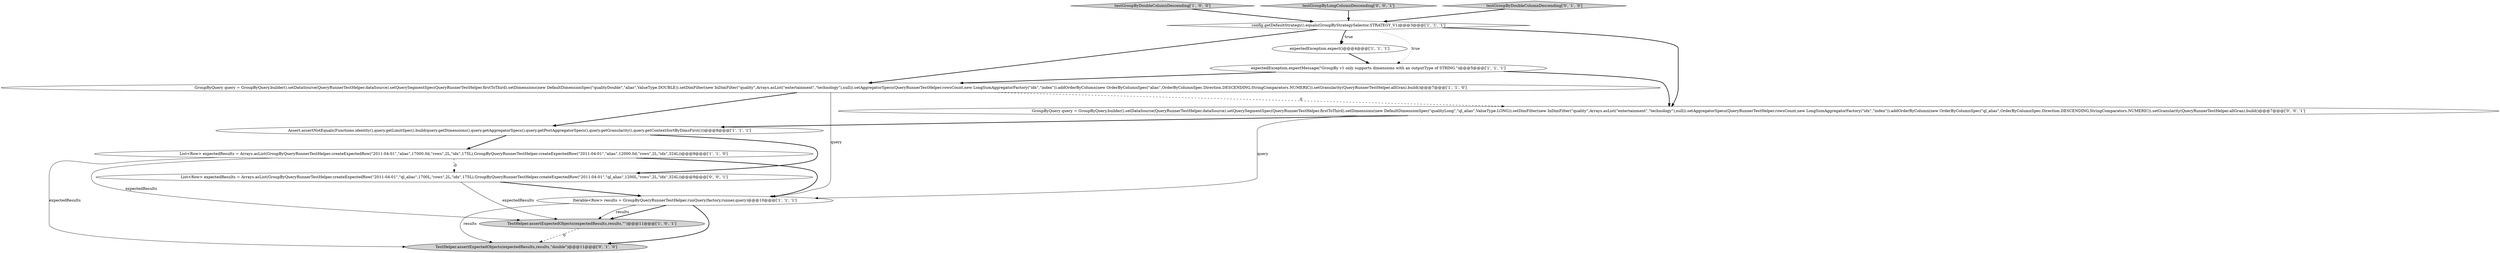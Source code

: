 digraph {
0 [style = filled, label = "List<Row> expectedResults = Arrays.asList(GroupByQueryRunnerTestHelper.createExpectedRow(\"2011-04-01\",\"alias\",17000.0d,\"rows\",2L,\"idx\",175L),GroupByQueryRunnerTestHelper.createExpectedRow(\"2011-04-01\",\"alias\",12000.0d,\"rows\",2L,\"idx\",324L))@@@9@@@['1', '1', '0']", fillcolor = white, shape = ellipse image = "AAA0AAABBB1BBB"];
2 [style = filled, label = "Iterable<Row> results = GroupByQueryRunnerTestHelper.runQuery(factory,runner,query)@@@10@@@['1', '1', '1']", fillcolor = white, shape = ellipse image = "AAA0AAABBB1BBB"];
1 [style = filled, label = "testGroupByDoubleColumnDescending['1', '0', '0']", fillcolor = lightgray, shape = diamond image = "AAA0AAABBB1BBB"];
6 [style = filled, label = "config.getDefaultStrategy().equals(GroupByStrategySelector.STRATEGY_V1)@@@3@@@['1', '1', '1']", fillcolor = white, shape = diamond image = "AAA0AAABBB1BBB"];
12 [style = filled, label = "testGroupByLongColumnDescending['0', '0', '1']", fillcolor = lightgray, shape = diamond image = "AAA0AAABBB3BBB"];
9 [style = filled, label = "TestHelper.assertExpectedObjects(expectedResults,results,\"double\")@@@11@@@['0', '1', '0']", fillcolor = lightgray, shape = ellipse image = "AAA1AAABBB2BBB"];
11 [style = filled, label = "List<Row> expectedResults = Arrays.asList(GroupByQueryRunnerTestHelper.createExpectedRow(\"2011-04-01\",\"ql_alias\",1700L,\"rows\",2L,\"idx\",175L),GroupByQueryRunnerTestHelper.createExpectedRow(\"2011-04-01\",\"ql_alias\",1200L,\"rows\",2L,\"idx\",324L))@@@9@@@['0', '0', '1']", fillcolor = white, shape = ellipse image = "AAA0AAABBB3BBB"];
13 [style = filled, label = "GroupByQuery query = GroupByQuery.builder().setDataSource(QueryRunnerTestHelper.dataSource).setQuerySegmentSpec(QueryRunnerTestHelper.firstToThird).setDimensions(new DefaultDimensionSpec(\"qualityLong\",\"ql_alias\",ValueType.LONG)).setDimFilter(new InDimFilter(\"quality\",Arrays.asList(\"entertainment\",\"technology\"),null)).setAggregatorSpecs(QueryRunnerTestHelper.rowsCount,new LongSumAggregatorFactory(\"idx\",\"index\")).addOrderByColumn(new OrderByColumnSpec(\"ql_alias\",OrderByColumnSpec.Direction.DESCENDING,StringComparators.NUMERIC)).setGranularity(QueryRunnerTestHelper.allGran).build()@@@7@@@['0', '0', '1']", fillcolor = white, shape = ellipse image = "AAA0AAABBB3BBB"];
8 [style = filled, label = "GroupByQuery query = GroupByQuery.builder().setDataSource(QueryRunnerTestHelper.dataSource).setQuerySegmentSpec(QueryRunnerTestHelper.firstToThird).setDimensions(new DefaultDimensionSpec(\"qualityDouble\",\"alias\",ValueType.DOUBLE)).setDimFilter(new InDimFilter(\"quality\",Arrays.asList(\"entertainment\",\"technology\"),null)).setAggregatorSpecs(QueryRunnerTestHelper.rowsCount,new LongSumAggregatorFactory(\"idx\",\"index\")).addOrderByColumn(new OrderByColumnSpec(\"alias\",OrderByColumnSpec.Direction.DESCENDING,StringComparators.NUMERIC)).setGranularity(QueryRunnerTestHelper.allGran).build()@@@7@@@['1', '1', '0']", fillcolor = white, shape = ellipse image = "AAA0AAABBB1BBB"];
3 [style = filled, label = "expectedException.expect()@@@4@@@['1', '1', '1']", fillcolor = white, shape = ellipse image = "AAA0AAABBB1BBB"];
5 [style = filled, label = "Assert.assertNotEquals(Functions.identity(),query.getLimitSpec().build(query.getDimensions(),query.getAggregatorSpecs(),query.getPostAggregatorSpecs(),query.getGranularity(),query.getContextSortByDimsFirst()))@@@8@@@['1', '1', '1']", fillcolor = white, shape = ellipse image = "AAA0AAABBB1BBB"];
4 [style = filled, label = "expectedException.expectMessage(\"GroupBy v1 only supports dimensions with an outputType of STRING.\")@@@5@@@['1', '1', '1']", fillcolor = white, shape = ellipse image = "AAA0AAABBB1BBB"];
7 [style = filled, label = "TestHelper.assertExpectedObjects(expectedResults,results,\"\")@@@11@@@['1', '0', '1']", fillcolor = lightgray, shape = ellipse image = "AAA0AAABBB1BBB"];
10 [style = filled, label = "testGroupByDoubleColumnDescending['0', '1', '0']", fillcolor = lightgray, shape = diamond image = "AAA0AAABBB2BBB"];
8->2 [style = solid, label="query"];
8->5 [style = bold, label=""];
10->6 [style = bold, label=""];
2->7 [style = bold, label=""];
0->9 [style = solid, label="expectedResults"];
8->13 [style = dashed, label="0"];
6->13 [style = bold, label=""];
4->8 [style = bold, label=""];
1->6 [style = bold, label=""];
6->8 [style = bold, label=""];
11->2 [style = bold, label=""];
7->9 [style = dashed, label="0"];
2->9 [style = solid, label="results"];
6->4 [style = dotted, label="true"];
2->9 [style = bold, label=""];
5->0 [style = bold, label=""];
0->11 [style = dashed, label="0"];
5->11 [style = bold, label=""];
13->2 [style = solid, label="query"];
2->7 [style = solid, label="results"];
6->3 [style = bold, label=""];
0->7 [style = solid, label="expectedResults"];
6->3 [style = dotted, label="true"];
11->7 [style = solid, label="expectedResults"];
4->13 [style = bold, label=""];
0->2 [style = bold, label=""];
3->4 [style = bold, label=""];
13->5 [style = bold, label=""];
12->6 [style = bold, label=""];
}
